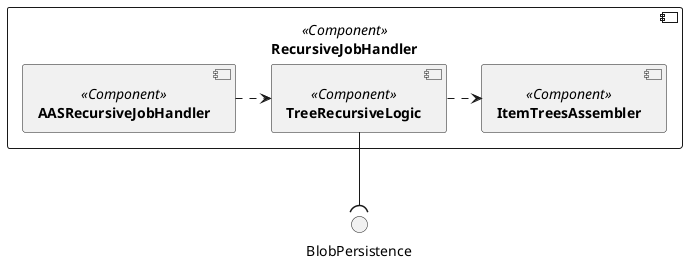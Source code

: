 @startuml
skinparam monochrome true
skinparam shadowing false

    component [**RecursiveJobHandler**] <<Component>> as RecursiveJobHandler {
        component [**AASRecursiveJobHandler**] <<Component>> as AASRecursiveJobHandler
        component [**TreeRecursiveLogic**] <<Component>> as TreeRecursiveLogic
        component [**ItemTreesAssembler**] <<Component>> as ItemTreesAssembler
    }


() "BlobPersistence" as BlobPersistence
AASRecursiveJobHandler .> TreeRecursiveLogic
TreeRecursiveLogic .> ItemTreesAssembler
TreeRecursiveLogic --( BlobPersistence
@enduml